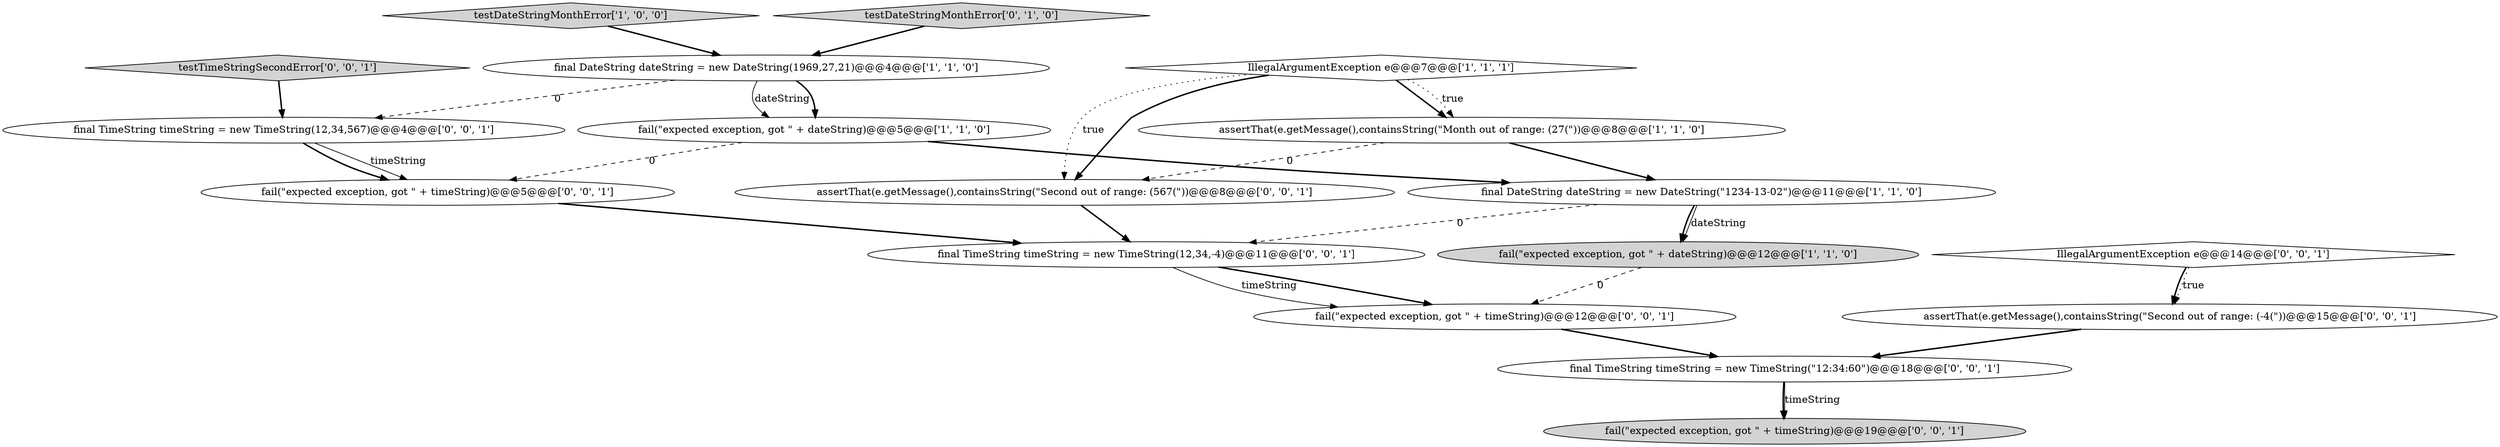 digraph {
9 [style = filled, label = "final TimeString timeString = new TimeString(12,34,-4)@@@11@@@['0', '0', '1']", fillcolor = white, shape = ellipse image = "AAA0AAABBB3BBB"];
12 [style = filled, label = "fail(\"expected exception, got \" + timeString)@@@12@@@['0', '0', '1']", fillcolor = white, shape = ellipse image = "AAA0AAABBB3BBB"];
16 [style = filled, label = "IllegalArgumentException e@@@14@@@['0', '0', '1']", fillcolor = white, shape = diamond image = "AAA0AAABBB3BBB"];
15 [style = filled, label = "assertThat(e.getMessage(),containsString(\"Second out of range: (-4(\"))@@@15@@@['0', '0', '1']", fillcolor = white, shape = ellipse image = "AAA0AAABBB3BBB"];
8 [style = filled, label = "fail(\"expected exception, got \" + timeString)@@@5@@@['0', '0', '1']", fillcolor = white, shape = ellipse image = "AAA0AAABBB3BBB"];
14 [style = filled, label = "assertThat(e.getMessage(),containsString(\"Second out of range: (567(\"))@@@8@@@['0', '0', '1']", fillcolor = white, shape = ellipse image = "AAA0AAABBB3BBB"];
0 [style = filled, label = "IllegalArgumentException e@@@7@@@['1', '1', '1']", fillcolor = white, shape = diamond image = "AAA0AAABBB1BBB"];
17 [style = filled, label = "testTimeStringSecondError['0', '0', '1']", fillcolor = lightgray, shape = diamond image = "AAA0AAABBB3BBB"];
1 [style = filled, label = "final DateString dateString = new DateString(\"1234-13-02\")@@@11@@@['1', '1', '0']", fillcolor = white, shape = ellipse image = "AAA0AAABBB1BBB"];
5 [style = filled, label = "final DateString dateString = new DateString(1969,27,21)@@@4@@@['1', '1', '0']", fillcolor = white, shape = ellipse image = "AAA0AAABBB1BBB"];
3 [style = filled, label = "assertThat(e.getMessage(),containsString(\"Month out of range: (27(\"))@@@8@@@['1', '1', '0']", fillcolor = white, shape = ellipse image = "AAA0AAABBB1BBB"];
10 [style = filled, label = "fail(\"expected exception, got \" + timeString)@@@19@@@['0', '0', '1']", fillcolor = lightgray, shape = ellipse image = "AAA0AAABBB3BBB"];
4 [style = filled, label = "testDateStringMonthError['1', '0', '0']", fillcolor = lightgray, shape = diamond image = "AAA0AAABBB1BBB"];
7 [style = filled, label = "testDateStringMonthError['0', '1', '0']", fillcolor = lightgray, shape = diamond image = "AAA0AAABBB2BBB"];
6 [style = filled, label = "fail(\"expected exception, got \" + dateString)@@@12@@@['1', '1', '0']", fillcolor = lightgray, shape = ellipse image = "AAA0AAABBB1BBB"];
13 [style = filled, label = "final TimeString timeString = new TimeString(\"12:34:60\")@@@18@@@['0', '0', '1']", fillcolor = white, shape = ellipse image = "AAA0AAABBB3BBB"];
2 [style = filled, label = "fail(\"expected exception, got \" + dateString)@@@5@@@['1', '1', '0']", fillcolor = white, shape = ellipse image = "AAA0AAABBB1BBB"];
11 [style = filled, label = "final TimeString timeString = new TimeString(12,34,567)@@@4@@@['0', '0', '1']", fillcolor = white, shape = ellipse image = "AAA0AAABBB3BBB"];
0->3 [style = bold, label=""];
13->10 [style = bold, label=""];
16->15 [style = bold, label=""];
9->12 [style = solid, label="timeString"];
15->13 [style = bold, label=""];
3->1 [style = bold, label=""];
2->1 [style = bold, label=""];
5->2 [style = solid, label="dateString"];
13->10 [style = solid, label="timeString"];
1->9 [style = dashed, label="0"];
11->8 [style = solid, label="timeString"];
1->6 [style = solid, label="dateString"];
2->8 [style = dashed, label="0"];
6->12 [style = dashed, label="0"];
12->13 [style = bold, label=""];
5->2 [style = bold, label=""];
7->5 [style = bold, label=""];
0->14 [style = bold, label=""];
1->6 [style = bold, label=""];
5->11 [style = dashed, label="0"];
8->9 [style = bold, label=""];
11->8 [style = bold, label=""];
14->9 [style = bold, label=""];
0->14 [style = dotted, label="true"];
9->12 [style = bold, label=""];
0->3 [style = dotted, label="true"];
3->14 [style = dashed, label="0"];
4->5 [style = bold, label=""];
16->15 [style = dotted, label="true"];
17->11 [style = bold, label=""];
}
